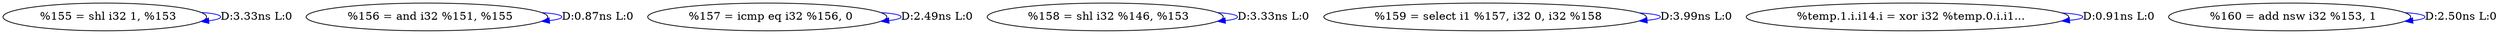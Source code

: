 digraph {
Node0x36dbb00[label="  %155 = shl i32 1, %153"];
Node0x36dbb00 -> Node0x36dbb00[label="D:3.33ns L:0",color=blue];
Node0x36dbbe0[label="  %156 = and i32 %151, %155"];
Node0x36dbbe0 -> Node0x36dbbe0[label="D:0.87ns L:0",color=blue];
Node0x36dbcc0[label="  %157 = icmp eq i32 %156, 0"];
Node0x36dbcc0 -> Node0x36dbcc0[label="D:2.49ns L:0",color=blue];
Node0x36dbda0[label="  %158 = shl i32 %146, %153"];
Node0x36dbda0 -> Node0x36dbda0[label="D:3.33ns L:0",color=blue];
Node0x36dbe80[label="  %159 = select i1 %157, i32 0, i32 %158"];
Node0x36dbe80 -> Node0x36dbe80[label="D:3.99ns L:0",color=blue];
Node0x36dbf60[label="  %temp.1.i.i14.i = xor i32 %temp.0.i.i1..."];
Node0x36dbf60 -> Node0x36dbf60[label="D:0.91ns L:0",color=blue];
Node0x36dc040[label="  %160 = add nsw i32 %153, 1"];
Node0x36dc040 -> Node0x36dc040[label="D:2.50ns L:0",color=blue];
}
